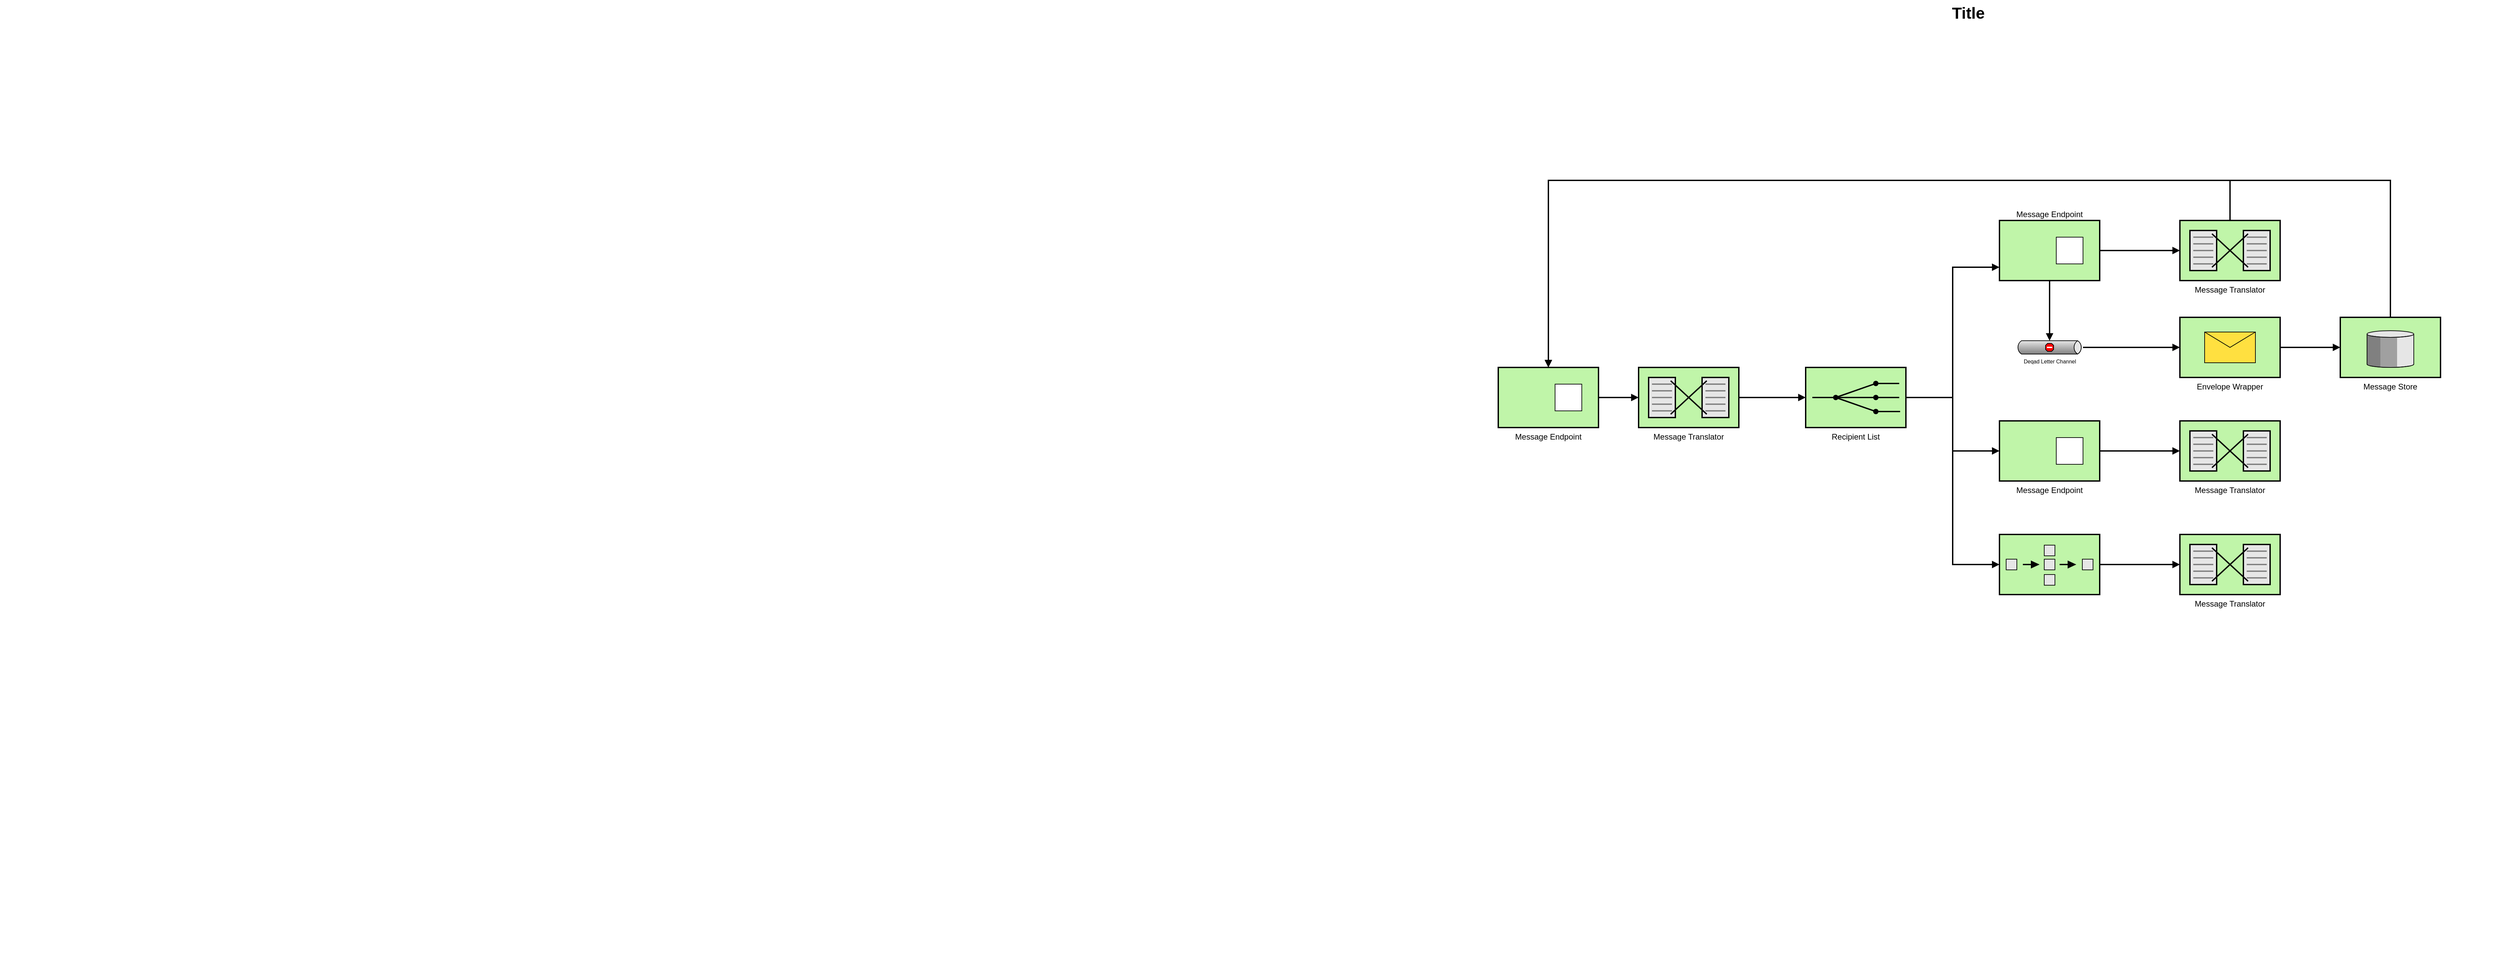 <mxfile version="24.7.6">
  <diagram name="Page-1" id="74b105a0-9070-1c63-61bc-23e55f88626e">
    <mxGraphModel dx="6839" dy="1498" grid="1" gridSize="10" guides="1" tooltips="1" connect="1" arrows="1" fold="1" page="1" pageScale="1.5" pageWidth="1169" pageHeight="826" background="none" math="0" shadow="0">
      <root>
        <mxCell id="0" style=";html=1;" />
        <mxCell id="1" style=";html=1;" parent="0" />
        <mxCell id="10b056a9c633e61c-18" style="edgeStyle=orthogonalEdgeStyle;rounded=0;html=1;endArrow=block;endFill=1;jettySize=auto;orthogonalLoop=1;strokeWidth=2;startArrow=none;startFill=0;" parent="1" source="10b056a9c633e61c-1" target="10b056a9c633e61c-2" edge="1">
          <mxGeometry relative="1" as="geometry" />
        </mxCell>
        <mxCell id="10b056a9c633e61c-1" value="Message Translator" style="strokeWidth=2;dashed=0;align=center;fontSize=12;shape=mxgraph.eip.message_translator;fillColor=#c0f5a9;verticalLabelPosition=bottom;verticalAlign=top;" parent="1" vertex="1">
          <mxGeometry x="382" y="590" width="150" height="90" as="geometry" />
        </mxCell>
        <mxCell id="10b056a9c633e61c-19" style="edgeStyle=orthogonalEdgeStyle;rounded=0;html=1;endArrow=block;endFill=1;jettySize=auto;orthogonalLoop=1;strokeWidth=2;startArrow=none;startFill=0;" parent="1" source="10b056a9c633e61c-2" target="10b056a9c633e61c-6" edge="1">
          <mxGeometry relative="1" as="geometry">
            <Array as="points">
              <mxPoint x="852" y="635" />
              <mxPoint x="852" y="440" />
            </Array>
          </mxGeometry>
        </mxCell>
        <mxCell id="10b056a9c633e61c-20" style="edgeStyle=orthogonalEdgeStyle;rounded=0;html=1;endArrow=block;endFill=1;jettySize=auto;orthogonalLoop=1;strokeWidth=2;startArrow=none;startFill=0;" parent="1" source="10b056a9c633e61c-2" target="10b056a9c633e61c-8" edge="1">
          <mxGeometry relative="1" as="geometry" />
        </mxCell>
        <mxCell id="10b056a9c633e61c-21" style="edgeStyle=orthogonalEdgeStyle;rounded=0;html=1;endArrow=block;endFill=1;jettySize=auto;orthogonalLoop=1;strokeWidth=2;startArrow=none;startFill=0;" parent="1" source="10b056a9c633e61c-2" target="10b056a9c633e61c-14" edge="1">
          <mxGeometry relative="1" as="geometry">
            <Array as="points">
              <mxPoint x="852" y="635" />
              <mxPoint x="852" y="885" />
            </Array>
          </mxGeometry>
        </mxCell>
        <mxCell id="10b056a9c633e61c-2" value="Recipient List" style="strokeWidth=2;dashed=0;align=center;fontSize=12;fillColor=#c0f5a9;verticalLabelPosition=bottom;verticalAlign=top;shape=mxgraph.eip.recipient_list;" parent="1" vertex="1">
          <mxGeometry x="632" y="590" width="150" height="90" as="geometry" />
        </mxCell>
        <mxCell id="10b056a9c633e61c-17" style="edgeStyle=orthogonalEdgeStyle;rounded=0;html=1;endArrow=block;endFill=1;jettySize=auto;orthogonalLoop=1;strokeWidth=2;startArrow=none;startFill=0;" parent="1" source="10b056a9c633e61c-4" target="10b056a9c633e61c-1" edge="1">
          <mxGeometry relative="1" as="geometry" />
        </mxCell>
        <mxCell id="10b056a9c633e61c-4" value="Message Endpoint" style="strokeWidth=2;dashed=0;align=center;fontSize=12;shape=rect;verticalLabelPosition=bottom;verticalAlign=top;fillColor=#c0f5a9" parent="1" vertex="1">
          <mxGeometry x="172" y="590" width="150" height="90" as="geometry" />
        </mxCell>
        <mxCell id="10b056a9c633e61c-5" value="" style="strokeWidth=1;dashed=0;align=center;fontSize=8;shape=rect;fillColor=#ffffff;strokeColor=#000000;" parent="10b056a9c633e61c-4" vertex="1">
          <mxGeometry x="85" y="25" width="40" height="40" as="geometry" />
        </mxCell>
        <mxCell id="10b056a9c633e61c-22" style="edgeStyle=orthogonalEdgeStyle;rounded=0;html=1;endArrow=block;endFill=1;jettySize=auto;orthogonalLoop=1;strokeWidth=2;startArrow=none;startFill=0;" parent="1" source="10b056a9c633e61c-6" target="10b056a9c633e61c-10" edge="1">
          <mxGeometry relative="1" as="geometry" />
        </mxCell>
        <mxCell id="10b056a9c633e61c-25" style="edgeStyle=orthogonalEdgeStyle;rounded=0;html=1;endArrow=block;endFill=1;jettySize=auto;orthogonalLoop=1;strokeWidth=2;startArrow=none;startFill=0;" parent="1" source="10b056a9c633e61c-6" target="10b056a9c633e61c-12" edge="1">
          <mxGeometry relative="1" as="geometry" />
        </mxCell>
        <mxCell id="10b056a9c633e61c-28" style="edgeStyle=orthogonalEdgeStyle;rounded=0;html=1;endArrow=block;endFill=1;jettySize=auto;orthogonalLoop=1;strokeWidth=2;startArrow=none;startFill=0;" parent="1" source="10b056a9c633e61c-10" target="10b056a9c633e61c-4" edge="1">
          <mxGeometry relative="1" as="geometry">
            <Array as="points">
              <mxPoint x="1267" y="310" />
              <mxPoint x="247" y="310" />
            </Array>
          </mxGeometry>
        </mxCell>
        <mxCell id="10b056a9c633e61c-6" value="Message Endpoint" style="strokeWidth=2;dashed=0;align=center;fontSize=12;shape=rect;verticalLabelPosition=top;verticalAlign=bottom;fillColor=#c0f5a9;labelPosition=center;" parent="1" vertex="1">
          <mxGeometry x="922" y="370" width="150" height="90" as="geometry" />
        </mxCell>
        <mxCell id="10b056a9c633e61c-7" value="" style="strokeWidth=1;dashed=0;align=center;fontSize=8;shape=rect;fillColor=#ffffff;strokeColor=#000000;" parent="10b056a9c633e61c-6" vertex="1">
          <mxGeometry x="85" y="25" width="40" height="40" as="geometry" />
        </mxCell>
        <mxCell id="10b056a9c633e61c-23" style="edgeStyle=orthogonalEdgeStyle;rounded=0;html=1;endArrow=block;endFill=1;jettySize=auto;orthogonalLoop=1;strokeWidth=2;startArrow=none;startFill=0;" parent="1" source="10b056a9c633e61c-8" target="10b056a9c633e61c-11" edge="1">
          <mxGeometry relative="1" as="geometry" />
        </mxCell>
        <mxCell id="10b056a9c633e61c-8" value="Message Endpoint" style="strokeWidth=2;dashed=0;align=center;fontSize=12;shape=rect;verticalLabelPosition=bottom;verticalAlign=top;fillColor=#c0f5a9" parent="1" vertex="1">
          <mxGeometry x="922" y="670" width="150" height="90" as="geometry" />
        </mxCell>
        <mxCell id="10b056a9c633e61c-9" value="" style="strokeWidth=1;dashed=0;align=center;fontSize=8;shape=rect" parent="10b056a9c633e61c-8" vertex="1">
          <mxGeometry x="85" y="25" width="40" height="40" as="geometry" />
        </mxCell>
        <mxCell id="10b056a9c633e61c-10" value="Message Translator" style="strokeWidth=2;dashed=0;align=center;fontSize=12;shape=mxgraph.eip.message_translator;fillColor=#c0f5a9;verticalLabelPosition=bottom;verticalAlign=top;" parent="1" vertex="1">
          <mxGeometry x="1192" y="370" width="150" height="90" as="geometry" />
        </mxCell>
        <mxCell id="10b056a9c633e61c-11" value="Message Translator" style="strokeWidth=2;dashed=0;align=center;fontSize=12;shape=mxgraph.eip.message_translator;fillColor=#c0f5a9;verticalLabelPosition=bottom;verticalAlign=top;" parent="1" vertex="1">
          <mxGeometry x="1192" y="670" width="150" height="90" as="geometry" />
        </mxCell>
        <mxCell id="10b056a9c633e61c-26" style="edgeStyle=orthogonalEdgeStyle;rounded=0;html=1;endArrow=block;endFill=1;jettySize=auto;orthogonalLoop=1;strokeWidth=2;startArrow=none;startFill=0;" parent="1" source="10b056a9c633e61c-12" target="10b056a9c633e61c-13" edge="1">
          <mxGeometry relative="1" as="geometry" />
        </mxCell>
        <mxCell id="10b056a9c633e61c-12" value="Deqad Letter Channel" style="strokeWidth=1;dashed=0;align=center;html=1;fontSize=8;shape=mxgraph.eip.deadLetterChannel;verticalLabelPosition=bottom;labelBackgroundColor=#ffffff;verticalAlign=top;" parent="1" vertex="1">
          <mxGeometry x="947" y="550" width="100" height="20" as="geometry" />
        </mxCell>
        <mxCell id="10b056a9c633e61c-27" style="edgeStyle=orthogonalEdgeStyle;rounded=0;html=1;endArrow=block;endFill=1;jettySize=auto;orthogonalLoop=1;strokeWidth=2;startArrow=none;startFill=0;" parent="1" source="10b056a9c633e61c-13" target="10b056a9c633e61c-15" edge="1">
          <mxGeometry relative="1" as="geometry" />
        </mxCell>
        <mxCell id="10b056a9c633e61c-13" value="Envelope Wrapper" style="strokeWidth=2;dashed=0;align=center;fontSize=12;fillColor=#c0f5a9;verticalLabelPosition=bottom;verticalAlign=top;shape=mxgraph.eip.envelope_wrapper;" parent="1" vertex="1">
          <mxGeometry x="1192" y="515" width="150" height="90" as="geometry" />
        </mxCell>
        <mxCell id="10b056a9c633e61c-24" style="edgeStyle=orthogonalEdgeStyle;rounded=0;html=1;endArrow=block;endFill=1;jettySize=auto;orthogonalLoop=1;strokeWidth=2;startArrow=none;startFill=0;" parent="1" source="10b056a9c633e61c-14" target="10b056a9c633e61c-16" edge="1">
          <mxGeometry relative="1" as="geometry" />
        </mxCell>
        <mxCell id="10b056a9c633e61c-14" value="" style="strokeWidth=2;dashed=0;align=center;fontSize=12;fillColor=#c0f5a9;verticalLabelPosition=bottom;verticalAlign=top;shape=mxgraph.eip.composed_message_processor;" parent="1" vertex="1">
          <mxGeometry x="922" y="840" width="150" height="90" as="geometry" />
        </mxCell>
        <mxCell id="10b056a9c633e61c-29" style="edgeStyle=orthogonalEdgeStyle;rounded=0;html=1;endArrow=block;endFill=1;jettySize=auto;orthogonalLoop=1;fontSize=12;strokeWidth=2;startArrow=none;startFill=0;" parent="1" source="10b056a9c633e61c-15" target="10b056a9c633e61c-4" edge="1">
          <mxGeometry relative="1" as="geometry">
            <Array as="points">
              <mxPoint x="1507" y="310" />
              <mxPoint x="247" y="310" />
            </Array>
          </mxGeometry>
        </mxCell>
        <mxCell id="10b056a9c633e61c-15" value="Message Store" style="strokeWidth=2;dashed=0;align=center;fontSize=12;verticalLabelPosition=bottom;verticalAlign=top;shape=mxgraph.eip.message_store;fillColor=#c0f5a9" parent="1" vertex="1">
          <mxGeometry x="1432" y="515" width="150" height="90" as="geometry" />
        </mxCell>
        <mxCell id="10b056a9c633e61c-16" value="Message Translator" style="strokeWidth=2;dashed=0;align=center;fontSize=12;shape=mxgraph.eip.message_translator;fillColor=#c0f5a9;verticalLabelPosition=bottom;verticalAlign=top;" parent="1" vertex="1">
          <mxGeometry x="1192" y="840" width="150" height="90" as="geometry" />
        </mxCell>
        <mxCell id="10b056a9c633e61c-30" value="Title" style="text;strokeColor=none;fillColor=none;html=1;fontSize=24;fontStyle=1;verticalAlign=middle;align=center;" parent="1" vertex="1">
          <mxGeometry x="80" y="40" width="1590" height="40" as="geometry" />
        </mxCell>
        <mxCell id="6B6lfxETkp5olKvNUY8W-2" value="" style="shape=image;verticalLabelPosition=bottom;labelBackgroundColor=default;verticalAlign=top;aspect=fixed;imageAspect=0;image=https://logospng.org/download/laravel/logo-laravel-icon-1024.png;" vertex="1" parent="1">
          <mxGeometry x="-1620" y="320" width="174" height="174" as="geometry" />
        </mxCell>
        <mxCell id="6B6lfxETkp5olKvNUY8W-3" value="" style="shape=image;verticalLabelPosition=bottom;labelBackgroundColor=default;verticalAlign=top;aspect=fixed;imageAspect=0;image=https://logos-download.com/wp-content/uploads/2016/09/Node_logo_NodeJS.png;" vertex="1" parent="1">
          <mxGeometry x="-1890" y="420" width="171.43" height="105" as="geometry" />
        </mxCell>
        <mxCell id="6B6lfxETkp5olKvNUY8W-4" value="" style="shape=image;verticalLabelPosition=bottom;labelBackgroundColor=default;verticalAlign=top;aspect=fixed;imageAspect=0;image=https://www.thehotskills.com/wp-content/uploads/2019/07/mongodb-logo-png.png;" vertex="1" parent="1">
          <mxGeometry x="-1370" y="530" width="466.67" height="140" as="geometry" />
        </mxCell>
        <mxCell id="6B6lfxETkp5olKvNUY8W-5" value="" style="shape=image;verticalLabelPosition=bottom;labelBackgroundColor=default;verticalAlign=top;aspect=fixed;imageAspect=0;image=https://dwglogo.com/wp-content/uploads/2017/12/1100px_Redis_Logo_01.png;" vertex="1" parent="1">
          <mxGeometry x="-1660" y="920" width="373.66" height="258" as="geometry" />
        </mxCell>
        <mxCell id="6B6lfxETkp5olKvNUY8W-7" value="" style="shape=image;verticalLabelPosition=bottom;labelBackgroundColor=default;verticalAlign=top;aspect=fixed;imageAspect=0;image=https://brandlogos.net/wp-content/uploads/2021/11/postgresql-logo.png;" vertex="1" parent="1">
          <mxGeometry x="-1770" y="656" width="264" height="264" as="geometry" />
        </mxCell>
        <mxCell id="6B6lfxETkp5olKvNUY8W-8" value="" style="shape=image;verticalLabelPosition=bottom;labelBackgroundColor=default;verticalAlign=top;aspect=fixed;imageAspect=0;image=https://oneteamsolutions.in/blogoneteam/wp-content/uploads/2020/05/REACT-JS-KOCHI.png;" vertex="1" parent="1">
          <mxGeometry x="-1400" y="700" width="194" height="194" as="geometry" />
        </mxCell>
        <mxCell id="6B6lfxETkp5olKvNUY8W-9" value="" style="shape=image;verticalLabelPosition=bottom;labelBackgroundColor=default;verticalAlign=top;aspect=fixed;imageAspect=0;image=https://turbocharger.cc/images/features/nextjs.png;" vertex="1" parent="1">
          <mxGeometry x="-1980" y="940" width="213.95" height="151.67" as="geometry" />
        </mxCell>
        <mxCell id="6B6lfxETkp5olKvNUY8W-10" value="" style="shape=image;verticalLabelPosition=bottom;labelBackgroundColor=default;verticalAlign=top;aspect=fixed;imageAspect=0;image=https://seeklogo.com/images/N/nuxt-logo-1CCC5F38FD-seeklogo.com.png;" vertex="1" parent="1">
          <mxGeometry x="-1200" y="950" width="168.37" height="110" as="geometry" />
        </mxCell>
        <mxCell id="6B6lfxETkp5olKvNUY8W-11" value="" style="shape=image;verticalLabelPosition=bottom;labelBackgroundColor=default;verticalAlign=top;aspect=fixed;imageAspect=0;image=https://logos-download.com/wp-content/uploads/2019/01/Golang_Logo.png;" vertex="1" parent="1">
          <mxGeometry x="-860" y="780" width="210.31" height="102" as="geometry" />
        </mxCell>
        <mxCell id="6B6lfxETkp5olKvNUY8W-12" value="" style="shape=image;verticalLabelPosition=bottom;labelBackgroundColor=default;verticalAlign=top;aspect=fixed;imageAspect=0;image=https://pluspng.com/img-png/laravel-logo-png-lumen-logo-png-transparent-amp-svg-vector-pluspng-2400x4827.png;" vertex="1" parent="1">
          <mxGeometry x="-620" y="1190" width="79.6" height="160" as="geometry" />
        </mxCell>
        <mxCell id="6B6lfxETkp5olKvNUY8W-13" value="" style="shape=image;verticalLabelPosition=bottom;labelBackgroundColor=default;verticalAlign=top;aspect=fixed;imageAspect=0;image=https://logos-download.com/wp-content/uploads/2016/09/PHP_logo.png;" vertex="1" parent="1">
          <mxGeometry x="-1633.73" y="1290" width="347.39" height="182.67" as="geometry" />
        </mxCell>
        <mxCell id="6B6lfxETkp5olKvNUY8W-14" value="" style="shape=image;verticalLabelPosition=bottom;labelBackgroundColor=default;verticalAlign=top;aspect=fixed;imageAspect=0;image=https://logos-download.com/wp-content/uploads/2019/01/JavaScript_Logo.png;" vertex="1" parent="1">
          <mxGeometry x="-1916.05" y="1100" width="150" height="150" as="geometry" />
        </mxCell>
        <mxCell id="6B6lfxETkp5olKvNUY8W-15" value="" style="shape=image;verticalLabelPosition=bottom;labelBackgroundColor=default;verticalAlign=top;aspect=fixed;imageAspect=0;image=https://logos-world.net/wp-content/uploads/2021/02/Docker-Symbol.png;" vertex="1" parent="1">
          <mxGeometry x="-1090" y="1170" width="331.56" height="186.5" as="geometry" />
        </mxCell>
        <mxCell id="6B6lfxETkp5olKvNUY8W-16" value="" style="shape=image;verticalLabelPosition=bottom;labelBackgroundColor=default;verticalAlign=top;aspect=fixed;imageAspect=0;image=https://www.elearningworld.org/wp-content/uploads/2019/04/MySQL.svg.png;" vertex="1" parent="1">
          <mxGeometry x="-870" y="960" width="210" height="140" as="geometry" />
        </mxCell>
        <mxCell id="6B6lfxETkp5olKvNUY8W-17" value="" style="shape=image;verticalLabelPosition=bottom;labelBackgroundColor=default;verticalAlign=top;aspect=fixed;imageAspect=0;image=https://www.mementotech.in/assets/images/icons/express.png;" vertex="1" parent="1">
          <mxGeometry x="-2070" y="656" width="194" height="194" as="geometry" />
        </mxCell>
        <mxCell id="6B6lfxETkp5olKvNUY8W-18" value="" style="shape=image;verticalLabelPosition=bottom;labelBackgroundColor=default;verticalAlign=top;aspect=fixed;imageAspect=0;image=https://thedataengineer.com.br/wp-content/uploads/2021/05/Elasticsearch-Logo-Color-V.png;" vertex="1" parent="1">
          <mxGeometry x="-1150" y="180" width="422.4" height="220" as="geometry" />
        </mxCell>
      </root>
    </mxGraphModel>
  </diagram>
</mxfile>
